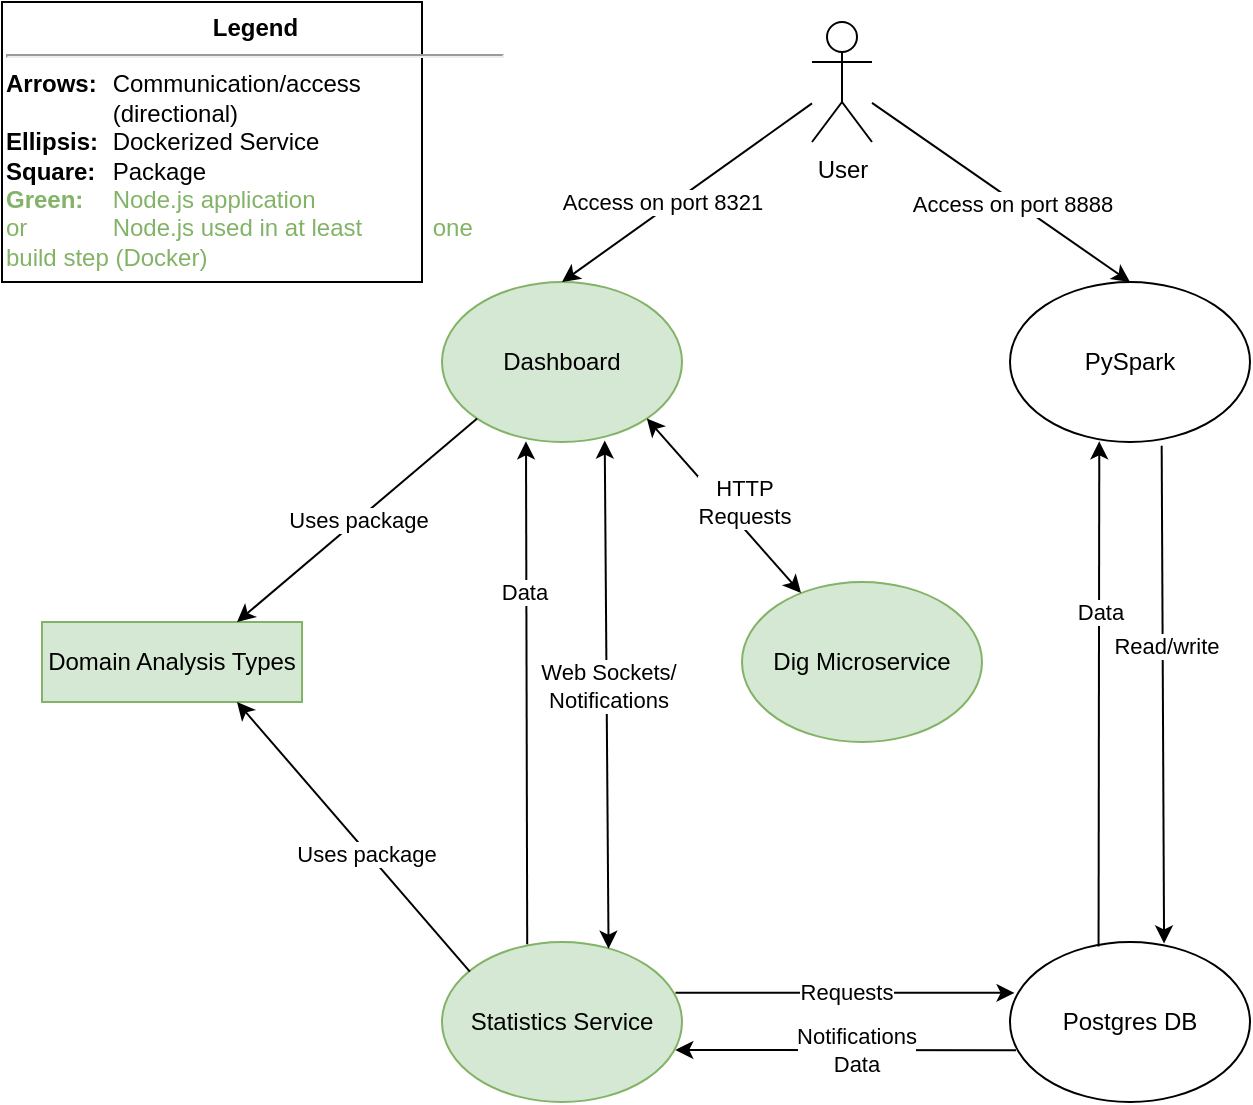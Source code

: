 <mxfile version="14.8.4" type="device"><diagram id="bREjdItOCQmjgJRoSSfL" name="Page-1"><mxGraphModel dx="2249" dy="1917" grid="1" gridSize="10" guides="1" tooltips="1" connect="1" arrows="1" fold="1" page="1" pageScale="1" pageWidth="827" pageHeight="1169" math="0" shadow="0"><root><mxCell id="0"/><mxCell id="1" parent="0"/><mxCell id="vY9NxxYTPV3ZMQygSxcm-1" value="PySpark" style="ellipse;whiteSpace=wrap;html=1;" parent="1" vertex="1"><mxGeometry x="294" y="100" width="120" height="80" as="geometry"/></mxCell><mxCell id="vY9NxxYTPV3ZMQygSxcm-2" value="Postgres DB" style="ellipse;whiteSpace=wrap;html=1;" parent="1" vertex="1"><mxGeometry x="294" y="430" width="120" height="80" as="geometry"/></mxCell><mxCell id="vY9NxxYTPV3ZMQygSxcm-3" value="Dig Microservice" style="ellipse;whiteSpace=wrap;html=1;fillColor=#d5e8d4;strokeColor=#82b366;" parent="1" vertex="1"><mxGeometry x="160" y="250" width="120" height="80" as="geometry"/></mxCell><mxCell id="vY9NxxYTPV3ZMQygSxcm-4" value="Statistics Service" style="ellipse;whiteSpace=wrap;html=1;fillColor=#d5e8d4;strokeColor=#82b366;" parent="1" vertex="1"><mxGeometry x="10" y="430" width="120" height="80" as="geometry"/></mxCell><mxCell id="vY9NxxYTPV3ZMQygSxcm-5" value="Dashboard" style="ellipse;whiteSpace=wrap;html=1;fillColor=#d5e8d4;strokeColor=#82b366;" parent="1" vertex="1"><mxGeometry x="10" y="100" width="120" height="80" as="geometry"/></mxCell><mxCell id="vY9NxxYTPV3ZMQygSxcm-14" value="User" style="shape=umlActor;verticalLabelPosition=bottom;verticalAlign=top;html=1;outlineConnect=0;" parent="1" vertex="1"><mxGeometry x="195" y="-30" width="30" height="60" as="geometry"/></mxCell><mxCell id="vY9NxxYTPV3ZMQygSxcm-25" value="Domain Analysis Types" style="rounded=0;whiteSpace=wrap;html=1;fillColor=#d5e8d4;strokeColor=#82b366;" parent="1" vertex="1"><mxGeometry x="-190" y="270" width="130" height="40" as="geometry"/></mxCell><mxCell id="g3d3T_zBun_UC15Fp2SJ-4" value="Requests" style="endArrow=classic;html=1;entryX=0.019;entryY=0.318;entryDx=0;entryDy=0;entryPerimeter=0;exitX=0.973;exitY=0.317;exitDx=0;exitDy=0;exitPerimeter=0;" edge="1" parent="1" source="vY9NxxYTPV3ZMQygSxcm-4" target="vY9NxxYTPV3ZMQygSxcm-2"><mxGeometry width="50" height="50" relative="1" as="geometry"><mxPoint x="270" y="470" as="sourcePoint"/><mxPoint x="-240" y="390" as="targetPoint"/></mxGeometry></mxCell><mxCell id="g3d3T_zBun_UC15Fp2SJ-5" value="" style="endArrow=classic;html=1;exitX=0.025;exitY=0.677;exitDx=0;exitDy=0;exitPerimeter=0;entryX=0.972;entryY=0.675;entryDx=0;entryDy=0;entryPerimeter=0;" edge="1" parent="1" source="vY9NxxYTPV3ZMQygSxcm-2" target="vY9NxxYTPV3ZMQygSxcm-4"><mxGeometry width="50" height="50" relative="1" as="geometry"><mxPoint x="120.0" y="510.0" as="sourcePoint"/><mxPoint x="289.52" y="510.08" as="targetPoint"/></mxGeometry></mxCell><mxCell id="g3d3T_zBun_UC15Fp2SJ-7" value="Notifications&lt;br&gt;Data" style="edgeLabel;html=1;align=center;verticalAlign=middle;resizable=0;points=[];" vertex="1" connectable="0" parent="g3d3T_zBun_UC15Fp2SJ-5"><mxGeometry x="-0.059" relative="1" as="geometry"><mxPoint as="offset"/></mxGeometry></mxCell><mxCell id="g3d3T_zBun_UC15Fp2SJ-8" value="Uses package" style="endArrow=classic;html=1;entryX=0.75;entryY=0;entryDx=0;entryDy=0;exitX=0;exitY=1;exitDx=0;exitDy=0;fillColor=#d5e8d4;" edge="1" parent="1" source="vY9NxxYTPV3ZMQygSxcm-5" target="vY9NxxYTPV3ZMQygSxcm-25"><mxGeometry width="50" height="50" relative="1" as="geometry"><mxPoint x="-60" y="210" as="sourcePoint"/><mxPoint x="-160" y="210" as="targetPoint"/></mxGeometry></mxCell><mxCell id="g3d3T_zBun_UC15Fp2SJ-9" value="" style="endArrow=classic;html=1;entryX=0.75;entryY=1;entryDx=0;entryDy=0;exitX=0.116;exitY=0.185;exitDx=0;exitDy=0;exitPerimeter=0;fillColor=#d5e8d4;" edge="1" parent="1" source="vY9NxxYTPV3ZMQygSxcm-4" target="vY9NxxYTPV3ZMQygSxcm-25"><mxGeometry width="50" height="50" relative="1" as="geometry"><mxPoint x="220" y="290" as="sourcePoint"/><mxPoint x="270" y="240" as="targetPoint"/></mxGeometry></mxCell><mxCell id="g3d3T_zBun_UC15Fp2SJ-10" value="Uses package" style="edgeLabel;html=1;align=center;verticalAlign=middle;resizable=0;points=[];" vertex="1" connectable="0" parent="g3d3T_zBun_UC15Fp2SJ-9"><mxGeometry x="-0.115" y="1" relative="1" as="geometry"><mxPoint as="offset"/></mxGeometry></mxCell><mxCell id="g3d3T_zBun_UC15Fp2SJ-11" value="" style="endArrow=classic;html=1;exitX=0.369;exitY=0.028;exitDx=0;exitDy=0;exitPerimeter=0;entryX=0.372;entryY=0.996;entryDx=0;entryDy=0;entryPerimeter=0;" edge="1" parent="1" source="vY9NxxYTPV3ZMQygSxcm-2" target="vY9NxxYTPV3ZMQygSxcm-1"><mxGeometry width="50" height="50" relative="1" as="geometry"><mxPoint x="220" y="290" as="sourcePoint"/><mxPoint x="270" y="240" as="targetPoint"/></mxGeometry></mxCell><mxCell id="g3d3T_zBun_UC15Fp2SJ-14" value="Data" style="edgeLabel;html=1;align=center;verticalAlign=middle;resizable=0;points=[];" vertex="1" connectable="0" parent="g3d3T_zBun_UC15Fp2SJ-11"><mxGeometry x="0.327" relative="1" as="geometry"><mxPoint as="offset"/></mxGeometry></mxCell><mxCell id="g3d3T_zBun_UC15Fp2SJ-12" value="" style="endArrow=classic;html=1;entryX=0.642;entryY=0.009;entryDx=0;entryDy=0;entryPerimeter=0;exitX=0.632;exitY=1.024;exitDx=0;exitDy=0;exitPerimeter=0;" edge="1" parent="1" source="vY9NxxYTPV3ZMQygSxcm-1" target="vY9NxxYTPV3ZMQygSxcm-2"><mxGeometry width="50" height="50" relative="1" as="geometry"><mxPoint x="370" y="220" as="sourcePoint"/><mxPoint x="370.36" y="299.68" as="targetPoint"/></mxGeometry></mxCell><mxCell id="g3d3T_zBun_UC15Fp2SJ-13" value="Read/write" style="edgeLabel;html=1;align=center;verticalAlign=middle;resizable=0;points=[];" vertex="1" connectable="0" parent="g3d3T_zBun_UC15Fp2SJ-12"><mxGeometry x="-0.197" y="1" relative="1" as="geometry"><mxPoint as="offset"/></mxGeometry></mxCell><mxCell id="g3d3T_zBun_UC15Fp2SJ-15" value="" style="endArrow=classic;startArrow=classic;html=1;entryX=0.678;entryY=0.991;entryDx=0;entryDy=0;entryPerimeter=0;exitX=0.694;exitY=0.042;exitDx=0;exitDy=0;exitPerimeter=0;" edge="1" parent="1" source="vY9NxxYTPV3ZMQygSxcm-4" target="vY9NxxYTPV3ZMQygSxcm-5"><mxGeometry width="50" height="50" relative="1" as="geometry"><mxPoint x="220" y="290" as="sourcePoint"/><mxPoint x="270" y="240" as="targetPoint"/></mxGeometry></mxCell><mxCell id="g3d3T_zBun_UC15Fp2SJ-16" value="Web Sockets/&lt;br&gt;Notifications" style="edgeLabel;html=1;align=center;verticalAlign=middle;resizable=0;points=[];" vertex="1" connectable="0" parent="g3d3T_zBun_UC15Fp2SJ-15"><mxGeometry x="-0.047" y="-1" relative="1" as="geometry"><mxPoint x="-1" y="-11" as="offset"/></mxGeometry></mxCell><mxCell id="g3d3T_zBun_UC15Fp2SJ-17" value="" style="endArrow=classic;html=1;exitX=0.355;exitY=0.014;exitDx=0;exitDy=0;exitPerimeter=0;entryX=0.35;entryY=0.996;entryDx=0;entryDy=0;entryPerimeter=0;" edge="1" parent="1" source="vY9NxxYTPV3ZMQygSxcm-4" target="vY9NxxYTPV3ZMQygSxcm-5"><mxGeometry width="50" height="50" relative="1" as="geometry"><mxPoint x="190" y="330" as="sourcePoint"/><mxPoint x="240" y="280" as="targetPoint"/></mxGeometry></mxCell><mxCell id="g3d3T_zBun_UC15Fp2SJ-18" value="Data" style="edgeLabel;html=1;align=center;verticalAlign=middle;resizable=0;points=[];" vertex="1" connectable="0" parent="g3d3T_zBun_UC15Fp2SJ-17"><mxGeometry x="0.399" y="1" relative="1" as="geometry"><mxPoint as="offset"/></mxGeometry></mxCell><mxCell id="g3d3T_zBun_UC15Fp2SJ-19" value="" style="endArrow=classic;startArrow=classic;html=1;entryX=1;entryY=1;entryDx=0;entryDy=0;" edge="1" parent="1" source="vY9NxxYTPV3ZMQygSxcm-3" target="vY9NxxYTPV3ZMQygSxcm-5"><mxGeometry width="50" height="50" relative="1" as="geometry"><mxPoint x="-200" y="440" as="sourcePoint"/><mxPoint x="-150" y="390" as="targetPoint"/></mxGeometry></mxCell><mxCell id="g3d3T_zBun_UC15Fp2SJ-20" value="HTTP&lt;br&gt;Requests" style="edgeLabel;html=1;align=center;verticalAlign=middle;resizable=0;points=[];" vertex="1" connectable="0" parent="g3d3T_zBun_UC15Fp2SJ-19"><mxGeometry x="0.085" y="2" relative="1" as="geometry"><mxPoint x="14" as="offset"/></mxGeometry></mxCell><mxCell id="g3d3T_zBun_UC15Fp2SJ-24" value="&lt;div style=&quot;text-align: center&quot;&gt;&lt;b&gt;Legend&lt;/b&gt;&lt;/div&gt;&lt;div style=&quot;text-align: center&quot;&gt;&lt;hr&gt;&lt;/div&gt;&lt;b&gt;Arrows:&lt;/b&gt;&lt;span style=&quot;font-weight: bold ; white-space: pre&quot;&gt;&#9;&lt;/span&gt;Communication/access &lt;span style=&quot;white-space: pre&quot;&gt;&#9;&lt;/span&gt;&lt;span style=&quot;white-space: pre&quot;&gt;&#9;&lt;/span&gt;(directional)&lt;br&gt;&lt;b&gt;Ellipsis: &lt;/b&gt;&lt;span style=&quot;font-weight: bold ; white-space: pre&quot;&gt;&#9;&lt;/span&gt;&lt;span&gt;Dockerized Service&lt;/span&gt;&lt;br&gt;&lt;b&gt;Square:&lt;/b&gt;&lt;span style=&quot;font-weight: bold ; white-space: pre&quot;&gt;&#9;&lt;/span&gt;&lt;span&gt;Package&lt;br&gt;&lt;/span&gt;&lt;font color=&quot;#82b366&quot;&gt;&lt;b&gt;Green:&amp;nbsp;&lt;span style=&quot;white-space: pre&quot;&gt;&#9;&lt;/span&gt;&lt;/b&gt;Node.js application or&amp;nbsp;&lt;span style=&quot;white-space: pre&quot;&gt;&#9;&lt;/span&gt;&lt;span style=&quot;white-space: pre&quot;&gt;&#9;&lt;/span&gt;Node.js used in at least &lt;span style=&quot;white-space: pre&quot;&gt;&#9;&lt;/span&gt;&lt;span style=&quot;white-space: pre&quot;&gt;&#9;&lt;/span&gt;one build step (Docker)&lt;/font&gt;" style="rounded=0;whiteSpace=wrap;html=1;align=left;" vertex="1" parent="1"><mxGeometry x="-210" y="-40" width="210" height="140" as="geometry"/></mxCell><mxCell id="g3d3T_zBun_UC15Fp2SJ-25" value="" style="endArrow=classic;html=1;" edge="1" parent="1" source="vY9NxxYTPV3ZMQygSxcm-14"><mxGeometry width="50" height="50" relative="1" as="geometry"><mxPoint x="160" y="-20" as="sourcePoint"/><mxPoint x="70" y="100" as="targetPoint"/></mxGeometry></mxCell><mxCell id="g3d3T_zBun_UC15Fp2SJ-27" value="Access on port 8321" style="edgeLabel;html=1;align=center;verticalAlign=middle;resizable=0;points=[];" vertex="1" connectable="0" parent="g3d3T_zBun_UC15Fp2SJ-25"><mxGeometry x="-0.043" y="1" relative="1" as="geometry"><mxPoint x="-16" y="6" as="offset"/></mxGeometry></mxCell><mxCell id="g3d3T_zBun_UC15Fp2SJ-28" value="" style="endArrow=classic;html=1;entryX=0.5;entryY=0;entryDx=0;entryDy=0;" edge="1" parent="1" source="vY9NxxYTPV3ZMQygSxcm-14" target="vY9NxxYTPV3ZMQygSxcm-1"><mxGeometry width="50" height="50" relative="1" as="geometry"><mxPoint x="380" y="50" as="sourcePoint"/><mxPoint x="430" as="targetPoint"/></mxGeometry></mxCell><mxCell id="g3d3T_zBun_UC15Fp2SJ-29" value="Access on port 8888" style="edgeLabel;html=1;align=center;verticalAlign=middle;resizable=0;points=[];" vertex="1" connectable="0" parent="g3d3T_zBun_UC15Fp2SJ-28"><mxGeometry x="0.093" y="-1" relative="1" as="geometry"><mxPoint as="offset"/></mxGeometry></mxCell></root></mxGraphModel></diagram></mxfile>